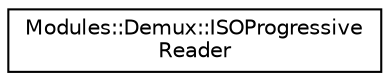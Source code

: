 digraph "Graphical Class Hierarchy"
{
 // INTERACTIVE_SVG=YES
  edge [fontname="Helvetica",fontsize="10",labelfontname="Helvetica",labelfontsize="10"];
  node [fontname="Helvetica",fontsize="10",shape=record];
  rankdir="LR";
  Node1 [label="Modules::Demux::ISOProgressive\lReader",height=0.2,width=0.4,color="black", fillcolor="white", style="filled",URL="$class_modules_1_1_demux_1_1_i_s_o_progressive_reader.html"];
}

